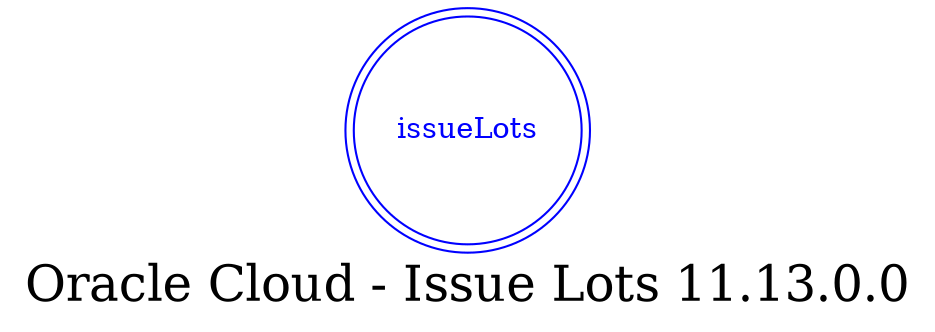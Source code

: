 digraph LexiconGraph {
graph[label="Oracle Cloud - Issue Lots 11.13.0.0", fontsize=24]
splines=true
"issueLots" [color=blue, fontcolor=blue, shape=doublecircle]
}
